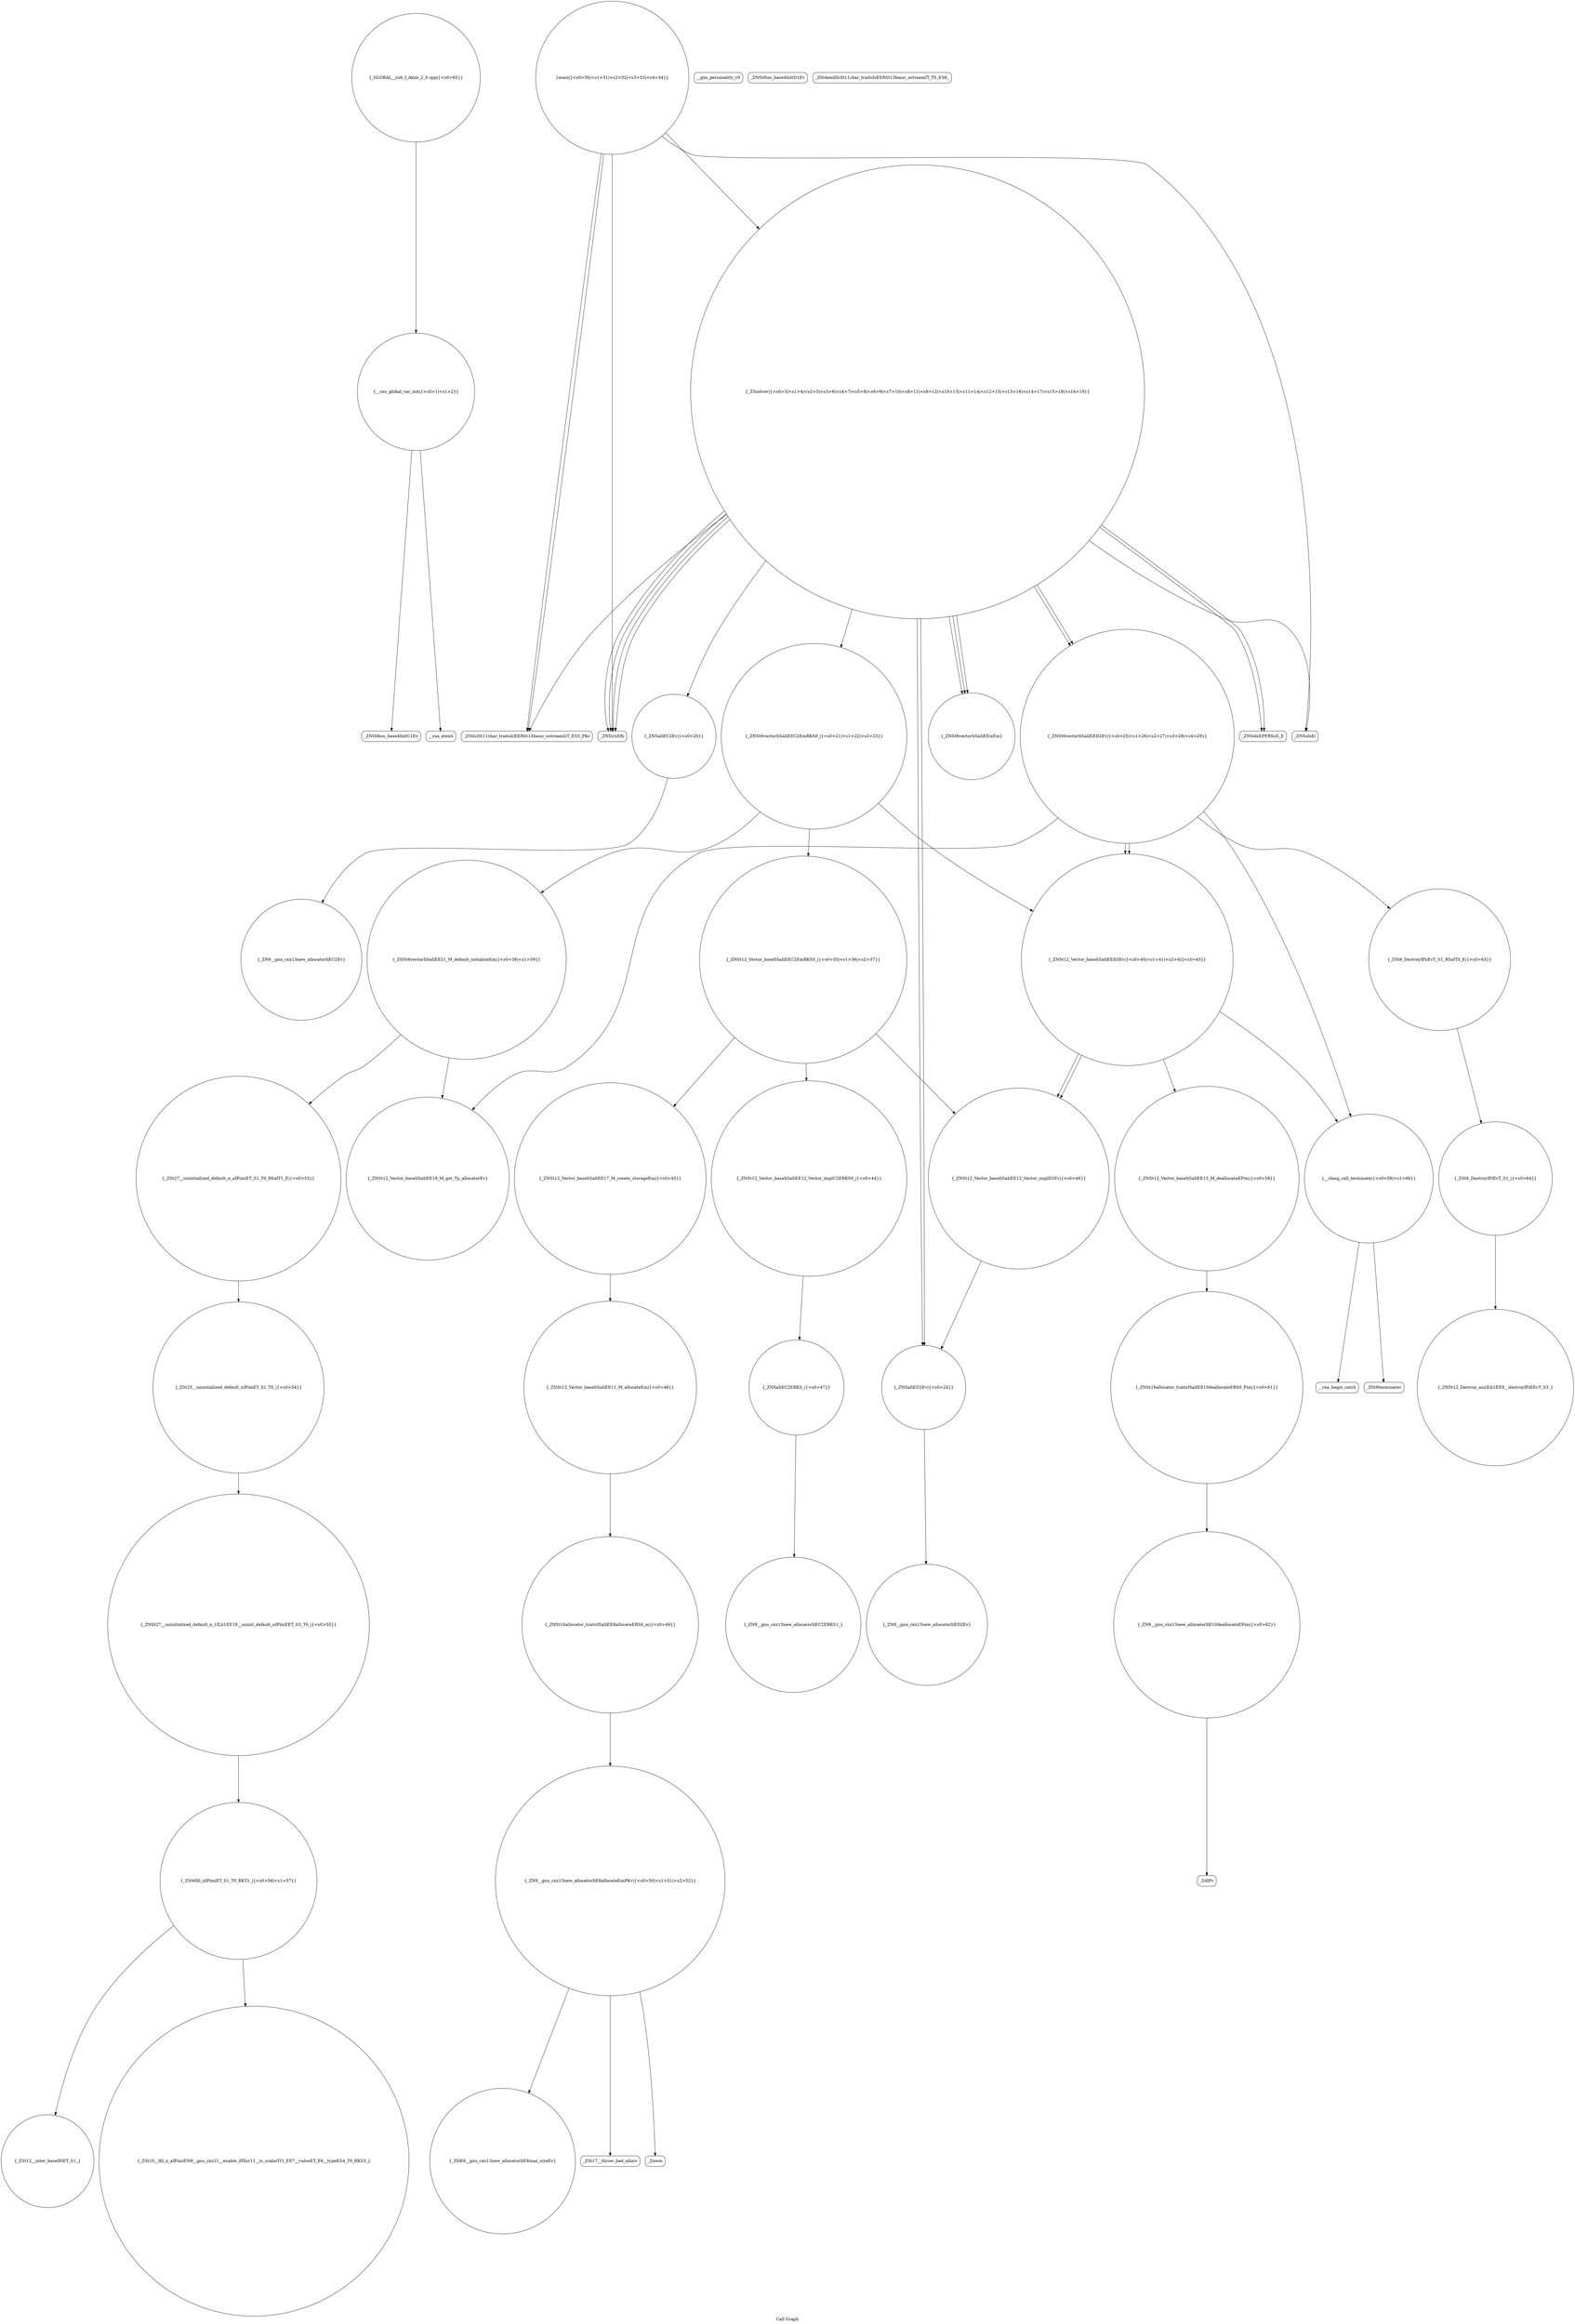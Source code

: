digraph "Call Graph" {
	label="Call Graph";

	Node0x55c7bb312600 [shape=record,shape=circle,label="{__cxx_global_var_init|{<s0>1|<s1>2}}"];
	Node0x55c7bb312600:s0 -> Node0x55c7bb3dd410[color=black];
	Node0x55c7bb312600:s1 -> Node0x55c7bb3dd510[color=black];
	Node0x55c7bb3dea10 [shape=record,shape=circle,label="{_ZN9__gnu_cxx13new_allocatorIiE10deallocateEPim|{<s0>62}}"];
	Node0x55c7bb3dea10:s0 -> Node0x55c7bb3dea90[color=black];
	Node0x55c7bb3dd710 [shape=record,shape=circle,label="{_ZNSt6vectorIiSaIiEEC2EmRKS0_|{<s0>21|<s1>22|<s2>23}}"];
	Node0x55c7bb3dd710:s0 -> Node0x55c7bb3ddd10[color=black];
	Node0x55c7bb3dd710:s1 -> Node0x55c7bb3ddd90[color=black];
	Node0x55c7bb3dd710:s2 -> Node0x55c7bb3dde10[color=black];
	Node0x55c7bb3dda90 [shape=record,shape=Mrecord,label="{_ZStlsISt11char_traitsIcEERSt13basic_ostreamIcT_ES5_PKc}"];
	Node0x55c7bb3dde10 [shape=record,shape=circle,label="{_ZNSt12_Vector_baseIiSaIiEED2Ev|{<s0>40|<s1>41|<s2>42|<s3>43}}"];
	Node0x55c7bb3dde10:s0 -> Node0x55c7bb3de790[color=black];
	Node0x55c7bb3dde10:s1 -> Node0x55c7bb3ddf90[color=black];
	Node0x55c7bb3dde10:s2 -> Node0x55c7bb3ddf90[color=black];
	Node0x55c7bb3dde10:s3 -> Node0x55c7bb3de810[color=black];
	Node0x55c7bb3de190 [shape=record,shape=circle,label="{_ZNSt16allocator_traitsISaIiEE8allocateERS0_m|{<s0>49}}"];
	Node0x55c7bb3de190:s0 -> Node0x55c7bb3de210[color=black];
	Node0x55c7bb3de510 [shape=record,shape=circle,label="{_ZSt25__uninitialized_default_nIPimET_S1_T0_|{<s0>54}}"];
	Node0x55c7bb3de510:s0 -> Node0x55c7bb3de590[color=black];
	Node0x55c7bb3de890 [shape=record,shape=Mrecord,label="{__cxa_begin_catch}"];
	Node0x55c7bb3dd590 [shape=record,shape=circle,label="{_Z5solvev|{<s0>3|<s1>4|<s2>5|<s3>6|<s4>7|<s5>8|<s6>9|<s7>10|<s8>11|<s9>12|<s10>13|<s11>14|<s12>15|<s13>16|<s14>17|<s15>18|<s16>19}}"];
	Node0x55c7bb3dd590:s0 -> Node0x55c7bb3dd610[color=black];
	Node0x55c7bb3dd590:s1 -> Node0x55c7bb3dd610[color=black];
	Node0x55c7bb3dd590:s2 -> Node0x55c7bb3dd610[color=black];
	Node0x55c7bb3dd590:s3 -> Node0x55c7bb3dd690[color=black];
	Node0x55c7bb3dd590:s4 -> Node0x55c7bb3dd710[color=black];
	Node0x55c7bb3dd590:s5 -> Node0x55c7bb3dd810[color=black];
	Node0x55c7bb3dd590:s6 -> Node0x55c7bb3dd890[color=black];
	Node0x55c7bb3dd590:s7 -> Node0x55c7bb3dd610[color=black];
	Node0x55c7bb3dd590:s8 -> Node0x55c7bb3dd810[color=black];
	Node0x55c7bb3dd590:s9 -> Node0x55c7bb3ddb10[color=black];
	Node0x55c7bb3dd590:s10 -> Node0x55c7bb3dd890[color=black];
	Node0x55c7bb3dd590:s11 -> Node0x55c7bb3dd890[color=black];
	Node0x55c7bb3dd590:s12 -> Node0x55c7bb3dd910[color=black];
	Node0x55c7bb3dd590:s13 -> Node0x55c7bb3dd990[color=black];
	Node0x55c7bb3dd590:s14 -> Node0x55c7bb3dda90[color=black];
	Node0x55c7bb3dd590:s15 -> Node0x55c7bb3dd990[color=black];
	Node0x55c7bb3dd590:s16 -> Node0x55c7bb3ddb10[color=black];
	Node0x55c7bb3dfc30 [shape=record,shape=circle,label="{_ZNSt12_Destroy_auxILb1EE9__destroyIPiEEvT_S3_}"];
	Node0x55c7bb3dd910 [shape=record,shape=Mrecord,label="{_ZNSolsEi}"];
	Node0x55c7bb3ddc90 [shape=record,shape=circle,label="{_ZN9__gnu_cxx13new_allocatorIiED2Ev}"];
	Node0x55c7bb3de010 [shape=record,shape=circle,label="{_ZNSaIiEC2ERKS_|{<s0>47}}"];
	Node0x55c7bb3de010:s0 -> Node0x55c7bb3de090[color=black];
	Node0x55c7bb3de390 [shape=record,shape=Mrecord,label="{_Znwm}"];
	Node0x55c7bb3de710 [shape=record,shape=circle,label="{_ZSt12__niter_baseIPiET_S1_}"];
	Node0x55c7bb3dd410 [shape=record,shape=Mrecord,label="{_ZNSt8ios_base4InitC1Ev}"];
	Node0x55c7bb3dea90 [shape=record,shape=Mrecord,label="{_ZdlPv}"];
	Node0x55c7bb3dd790 [shape=record,shape=Mrecord,label="{__gxx_personality_v0}"];
	Node0x55c7bb3ddb10 [shape=record,shape=circle,label="{_ZNSt6vectorIiSaIiEED2Ev|{<s0>25|<s1>26|<s2>27|<s3>28|<s4>29}}"];
	Node0x55c7bb3ddb10:s0 -> Node0x55c7bb3de490[color=black];
	Node0x55c7bb3ddb10:s1 -> Node0x55c7bb3deb10[color=black];
	Node0x55c7bb3ddb10:s2 -> Node0x55c7bb3dde10[color=black];
	Node0x55c7bb3ddb10:s3 -> Node0x55c7bb3dde10[color=black];
	Node0x55c7bb3ddb10:s4 -> Node0x55c7bb3de810[color=black];
	Node0x55c7bb3dde90 [shape=record,shape=circle,label="{_ZNSt12_Vector_baseIiSaIiEE12_Vector_implC2ERKS0_|{<s0>44}}"];
	Node0x55c7bb3dde90:s0 -> Node0x55c7bb3de010[color=black];
	Node0x55c7bb3de210 [shape=record,shape=circle,label="{_ZN9__gnu_cxx13new_allocatorIiE8allocateEmPKv|{<s0>50|<s1>51|<s2>52}}"];
	Node0x55c7bb3de210:s0 -> Node0x55c7bb3de290[color=black];
	Node0x55c7bb3de210:s1 -> Node0x55c7bb3de310[color=black];
	Node0x55c7bb3de210:s2 -> Node0x55c7bb3de390[color=black];
	Node0x55c7bb3de590 [shape=record,shape=circle,label="{_ZNSt27__uninitialized_default_n_1ILb1EE18__uninit_default_nIPimEET_S3_T0_|{<s0>55}}"];
	Node0x55c7bb3de590:s0 -> Node0x55c7bb3de610[color=black];
	Node0x55c7bb3de910 [shape=record,shape=Mrecord,label="{_ZSt9terminatev}"];
	Node0x55c7bb3dd610 [shape=record,shape=Mrecord,label="{_ZNSirsERi}"];
	Node0x55c7bb3dfcb0 [shape=record,shape=circle,label="{_GLOBAL__sub_I_Akim_2_0.cpp|{<s0>65}}"];
	Node0x55c7bb3dfcb0:s0 -> Node0x55c7bb312600[color=black];
	Node0x55c7bb3dd990 [shape=record,shape=Mrecord,label="{_ZNSolsEPFRSoS_E}"];
	Node0x55c7bb3ddd10 [shape=record,shape=circle,label="{_ZNSt12_Vector_baseIiSaIiEEC2EmRKS0_|{<s0>35|<s1>36|<s2>37}}"];
	Node0x55c7bb3ddd10:s0 -> Node0x55c7bb3dde90[color=black];
	Node0x55c7bb3ddd10:s1 -> Node0x55c7bb3ddf10[color=black];
	Node0x55c7bb3ddd10:s2 -> Node0x55c7bb3ddf90[color=black];
	Node0x55c7bb3de090 [shape=record,shape=circle,label="{_ZN9__gnu_cxx13new_allocatorIiEC2ERKS1_}"];
	Node0x55c7bb3de410 [shape=record,shape=circle,label="{_ZSt27__uninitialized_default_n_aIPimiET_S1_T0_RSaIT1_E|{<s0>53}}"];
	Node0x55c7bb3de410:s0 -> Node0x55c7bb3de510[color=black];
	Node0x55c7bb3de790 [shape=record,shape=circle,label="{_ZNSt12_Vector_baseIiSaIiEE13_M_deallocateEPim|{<s0>58}}"];
	Node0x55c7bb3de790:s0 -> Node0x55c7bb3de990[color=black];
	Node0x55c7bb3dd490 [shape=record,shape=Mrecord,label="{_ZNSt8ios_base4InitD1Ev}"];
	Node0x55c7bb3deb10 [shape=record,shape=circle,label="{_ZSt8_DestroyIPiiEvT_S1_RSaIT0_E|{<s0>63}}"];
	Node0x55c7bb3deb10:s0 -> Node0x55c7bb3dfbb0[color=black];
	Node0x55c7bb3dd810 [shape=record,shape=circle,label="{_ZNSaIiED2Ev|{<s0>24}}"];
	Node0x55c7bb3dd810:s0 -> Node0x55c7bb3ddc90[color=black];
	Node0x55c7bb3ddb90 [shape=record,shape=circle,label="{main|{<s0>30|<s1>31|<s2>32|<s3>33|<s4>34}}"];
	Node0x55c7bb3ddb90:s0 -> Node0x55c7bb3dd610[color=black];
	Node0x55c7bb3ddb90:s1 -> Node0x55c7bb3dda90[color=black];
	Node0x55c7bb3ddb90:s2 -> Node0x55c7bb3dd910[color=black];
	Node0x55c7bb3ddb90:s3 -> Node0x55c7bb3dda90[color=black];
	Node0x55c7bb3ddb90:s4 -> Node0x55c7bb3dd590[color=black];
	Node0x55c7bb3ddf10 [shape=record,shape=circle,label="{_ZNSt12_Vector_baseIiSaIiEE17_M_create_storageEm|{<s0>45}}"];
	Node0x55c7bb3ddf10:s0 -> Node0x55c7bb3de110[color=black];
	Node0x55c7bb3de290 [shape=record,shape=circle,label="{_ZNK9__gnu_cxx13new_allocatorIiE8max_sizeEv}"];
	Node0x55c7bb3de610 [shape=record,shape=circle,label="{_ZSt6fill_nIPimiET_S1_T0_RKT1_|{<s0>56|<s1>57}}"];
	Node0x55c7bb3de610:s0 -> Node0x55c7bb3de710[color=black];
	Node0x55c7bb3de610:s1 -> Node0x55c7bb3de690[color=black];
	Node0x55c7bb3de990 [shape=record,shape=circle,label="{_ZNSt16allocator_traitsISaIiEE10deallocateERS0_Pim|{<s0>61}}"];
	Node0x55c7bb3de990:s0 -> Node0x55c7bb3dea10[color=black];
	Node0x55c7bb3dd690 [shape=record,shape=circle,label="{_ZNSaIiEC2Ev|{<s0>20}}"];
	Node0x55c7bb3dd690:s0 -> Node0x55c7bb3ddc10[color=black];
	Node0x55c7bb3dda10 [shape=record,shape=Mrecord,label="{_ZSt4endlIcSt11char_traitsIcEERSt13basic_ostreamIT_T0_ES6_}"];
	Node0x55c7bb3ddd90 [shape=record,shape=circle,label="{_ZNSt6vectorIiSaIiEE21_M_default_initializeEm|{<s0>38|<s1>39}}"];
	Node0x55c7bb3ddd90:s0 -> Node0x55c7bb3de490[color=black];
	Node0x55c7bb3ddd90:s1 -> Node0x55c7bb3de410[color=black];
	Node0x55c7bb3de110 [shape=record,shape=circle,label="{_ZNSt12_Vector_baseIiSaIiEE11_M_allocateEm|{<s0>48}}"];
	Node0x55c7bb3de110:s0 -> Node0x55c7bb3de190[color=black];
	Node0x55c7bb3de490 [shape=record,shape=circle,label="{_ZNSt12_Vector_baseIiSaIiEE19_M_get_Tp_allocatorEv}"];
	Node0x55c7bb3de810 [shape=record,shape=circle,label="{__clang_call_terminate|{<s0>59|<s1>60}}"];
	Node0x55c7bb3de810:s0 -> Node0x55c7bb3de890[color=black];
	Node0x55c7bb3de810:s1 -> Node0x55c7bb3de910[color=black];
	Node0x55c7bb3dd510 [shape=record,shape=Mrecord,label="{__cxa_atexit}"];
	Node0x55c7bb3dfbb0 [shape=record,shape=circle,label="{_ZSt8_DestroyIPiEvT_S1_|{<s0>64}}"];
	Node0x55c7bb3dfbb0:s0 -> Node0x55c7bb3dfc30[color=black];
	Node0x55c7bb3dd890 [shape=record,shape=circle,label="{_ZNSt6vectorIiSaIiEEixEm}"];
	Node0x55c7bb3ddc10 [shape=record,shape=circle,label="{_ZN9__gnu_cxx13new_allocatorIiEC2Ev}"];
	Node0x55c7bb3ddf90 [shape=record,shape=circle,label="{_ZNSt12_Vector_baseIiSaIiEE12_Vector_implD2Ev|{<s0>46}}"];
	Node0x55c7bb3ddf90:s0 -> Node0x55c7bb3dd810[color=black];
	Node0x55c7bb3de310 [shape=record,shape=Mrecord,label="{_ZSt17__throw_bad_allocv}"];
	Node0x55c7bb3de690 [shape=record,shape=circle,label="{_ZSt10__fill_n_aIPimiEN9__gnu_cxx11__enable_ifIXsr11__is_scalarIT1_EE7__valueET_E6__typeES4_T0_RKS3_}"];
}
